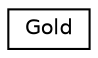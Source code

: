 digraph "Graficzna hierarchia klas"
{
  edge [fontname="Helvetica",fontsize="10",labelfontname="Helvetica",labelfontsize="10"];
  node [fontname="Helvetica",fontsize="10",shape=record];
  rankdir="LR";
  Node0 [label="Gold",height=0.2,width=0.4,color="black", fillcolor="white", style="filled",URL="$class_gold.html",tooltip="Klasa opisujaca Zloto posiadane przez gracza. "];
}
